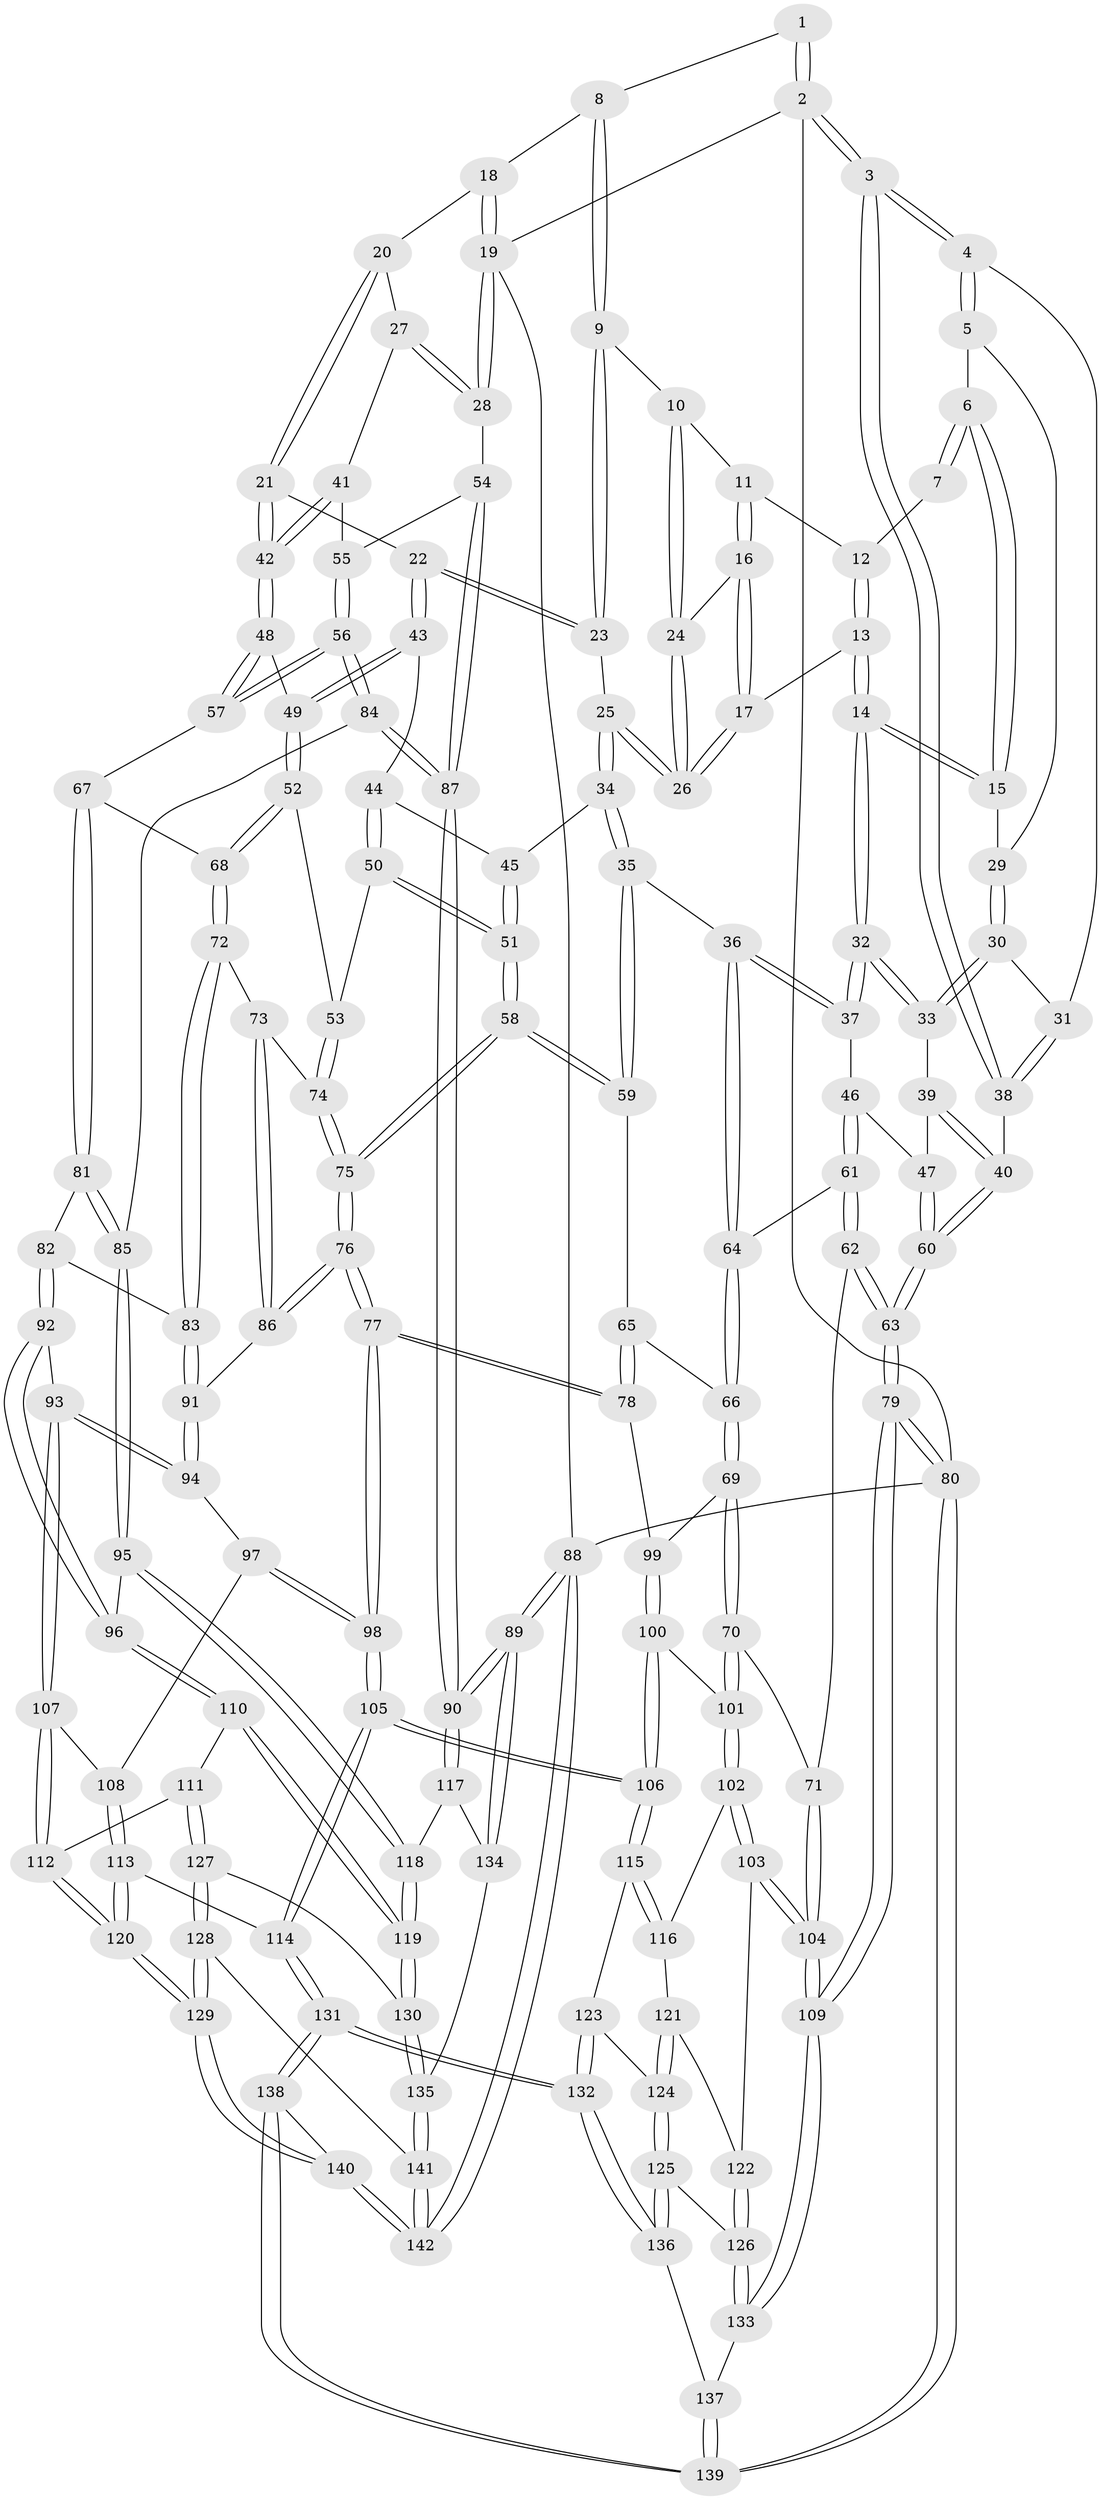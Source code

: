 // coarse degree distribution, {3: 0.12941176470588237, 6: 0.09411764705882353, 5: 0.29411764705882354, 4: 0.4823529411764706}
// Generated by graph-tools (version 1.1) at 2025/52/02/27/25 19:52:38]
// undirected, 142 vertices, 352 edges
graph export_dot {
graph [start="1"]
  node [color=gray90,style=filled];
  1 [pos="+0.33826728633681763+0"];
  2 [pos="+0+0"];
  3 [pos="+0+0"];
  4 [pos="+0+0"];
  5 [pos="+0+0"];
  6 [pos="+0.23307850048828194+0.0756033949801099"];
  7 [pos="+0.3229915180525276+0"];
  8 [pos="+0.7091229892656953+0"];
  9 [pos="+0.5408401341115345+0.076601510009736"];
  10 [pos="+0.5135452048749736+0.0898804154077678"];
  11 [pos="+0.327547284372563+0"];
  12 [pos="+0.3270150933296352+0"];
  13 [pos="+0.33860896380366134+0.18815171478584358"];
  14 [pos="+0.29270785643732933+0.22687454176618949"];
  15 [pos="+0.22583855408341305+0.12328051345655938"];
  16 [pos="+0.40769256783392016+0.12048571953726768"];
  17 [pos="+0.3545112082949019+0.1789984172995632"];
  18 [pos="+0.7546066546165003+0"];
  19 [pos="+1+0"];
  20 [pos="+0.7787057144851156+0"];
  21 [pos="+0.6634751707080472+0.25413212281009334"];
  22 [pos="+0.6627886533876914+0.2543174498214567"];
  23 [pos="+0.624707626597052+0.2413634644754403"];
  24 [pos="+0.46845683315385467+0.13581885366429047"];
  25 [pos="+0.49287779153453026+0.24766988283421967"];
  26 [pos="+0.48284151218130494+0.2234512886965072"];
  27 [pos="+0.9314662068711562+0.20285846654243872"];
  28 [pos="+1+0.18948318704967454"];
  29 [pos="+0.14289744175937188+0.1577596702808221"];
  30 [pos="+0.10614842234109094+0.2354013202636006"];
  31 [pos="+0.08548666785285547+0.22415172928632943"];
  32 [pos="+0.29194401866647157+0.26296019334041554"];
  33 [pos="+0.11491357577489822+0.26897137409986943"];
  34 [pos="+0.420260391390557+0.33547320697223615"];
  35 [pos="+0.3733683763564149+0.3701400385071689"];
  36 [pos="+0.367331726180398+0.3682083830534242"];
  37 [pos="+0.2991061044297458+0.27730738426110396"];
  38 [pos="+0+0.22632329612433344"];
  39 [pos="+0.10805765334580107+0.2844307359675457"];
  40 [pos="+0+0.2665902869136195"];
  41 [pos="+0.856137824266378+0.30984566544807124"];
  42 [pos="+0.808138078864947+0.33275945494616577"];
  43 [pos="+0.63500779623734+0.316688154885617"];
  44 [pos="+0.6143875431262664+0.33669927946197464"];
  45 [pos="+0.552037275363725+0.362184227627111"];
  46 [pos="+0.10737530653884664+0.39911238013105294"];
  47 [pos="+0.09999723222594077+0.3903082549873042"];
  48 [pos="+0.799532421100317+0.3891026638493468"];
  49 [pos="+0.6654079454573788+0.4612941360647138"];
  50 [pos="+0.566636887173346+0.4791560792589458"];
  51 [pos="+0.5365674679120643+0.4875817689980427"];
  52 [pos="+0.6528190227117102+0.481804950522907"];
  53 [pos="+0.6473046732942699+0.48278198107613146"];
  54 [pos="+1+0.34981775068877435"];
  55 [pos="+0.9083801515477955+0.351111114192983"];
  56 [pos="+1+0.5828357160838336"];
  57 [pos="+0.8301416926390103+0.49195041006514567"];
  58 [pos="+0.4992489091389446+0.5060802527135022"];
  59 [pos="+0.37537829140288265+0.37370465226594196"];
  60 [pos="+0+0.3769732957117007"];
  61 [pos="+0.11686095164147772+0.4164872447366057"];
  62 [pos="+0.05614865478768978+0.614192773448258"];
  63 [pos="+0+0.7209425958007113"];
  64 [pos="+0.24032289418318908+0.447962052706436"];
  65 [pos="+0.33803227601600355+0.5443526848395356"];
  66 [pos="+0.23831760410281214+0.5960530972881106"];
  67 [pos="+0.7936570157021798+0.5295470517856622"];
  68 [pos="+0.6954586181092105+0.5271443238163647"];
  69 [pos="+0.23757045193061602+0.5977643036947317"];
  70 [pos="+0.1722113929020448+0.6278059422150591"];
  71 [pos="+0.15907184906271168+0.6278975368554702"];
  72 [pos="+0.6834102090845684+0.5947801006152987"];
  73 [pos="+0.6390162881433452+0.5861218533325053"];
  74 [pos="+0.6284639877980289+0.5591800134900897"];
  75 [pos="+0.48986551887093327+0.5965875313964568"];
  76 [pos="+0.48533499985627937+0.6214455270254412"];
  77 [pos="+0.4844408099171486+0.6232590237013571"];
  78 [pos="+0.4728349710033999+0.6214450858520448"];
  79 [pos="+0+1"];
  80 [pos="+0+1"];
  81 [pos="+0.7895887322809754+0.5674730070457903"];
  82 [pos="+0.7391814653810879+0.6217623012323437"];
  83 [pos="+0.687287174251426+0.605282404841506"];
  84 [pos="+1+0.5840029500100379"];
  85 [pos="+0.8683931722530499+0.692256583499796"];
  86 [pos="+0.5797827721720618+0.6141534078107201"];
  87 [pos="+1+0.5941982889503196"];
  88 [pos="+1+1"];
  89 [pos="+1+1"];
  90 [pos="+1+0.8279716181284109"];
  91 [pos="+0.6651126871606221+0.6421369772519386"];
  92 [pos="+0.769964536683326+0.713770211919984"];
  93 [pos="+0.7180354956097195+0.7282886350108931"];
  94 [pos="+0.6644511214493423+0.6555438163534575"];
  95 [pos="+0.8511592007647598+0.7108071939339363"];
  96 [pos="+0.7855771387582837+0.7172805950507622"];
  97 [pos="+0.5915471329531997+0.6991422589537698"];
  98 [pos="+0.4916800265669829+0.6853205163807526"];
  99 [pos="+0.2949598869252486+0.6398654877763655"];
  100 [pos="+0.31328260802673924+0.7152561177399237"];
  101 [pos="+0.23017622063995127+0.7530556159300121"];
  102 [pos="+0.22176858762437837+0.8043034142227008"];
  103 [pos="+0.1814726205413334+0.8346631888615074"];
  104 [pos="+0.1552797245602742+0.8468903281368605"];
  105 [pos="+0.4585126119825996+0.7978097760993392"];
  106 [pos="+0.4133335886760318+0.7987534262218101"];
  107 [pos="+0.6952219121941954+0.7494006657184111"];
  108 [pos="+0.664231599384003+0.7487545035670081"];
  109 [pos="+0+1"];
  110 [pos="+0.7694643556085258+0.840354594359156"];
  111 [pos="+0.7217573168452383+0.8570395089307086"];
  112 [pos="+0.6974609517163409+0.8060940314012799"];
  113 [pos="+0.5278867121814466+0.8634693554739283"];
  114 [pos="+0.4603920995135824+0.8006658128540661"];
  115 [pos="+0.38178680044321933+0.8135619004017075"];
  116 [pos="+0.3175159648419488+0.8231751784427425"];
  117 [pos="+0.9458171064585408+0.8441397721663485"];
  118 [pos="+0.884547898323262+0.8412494364233518"];
  119 [pos="+0.8613733195021763+0.8684288555040156"];
  120 [pos="+0.5281707120942432+0.8638910354324087"];
  121 [pos="+0.28941014793404685+0.8728360265471494"];
  122 [pos="+0.262028196901143+0.8872226855406663"];
  123 [pos="+0.38015158154476764+0.8166147828442065"];
  124 [pos="+0.29724617890303867+0.912179573964164"];
  125 [pos="+0.2950707106642116+0.926951773601373"];
  126 [pos="+0.2659032811794926+0.920217104826103"];
  127 [pos="+0.7050298879262207+0.8975873325400315"];
  128 [pos="+0.6283089400963453+0.9644667634945718"];
  129 [pos="+0.5895231774184698+0.9918182951866474"];
  130 [pos="+0.8469301937092458+0.9453385930652446"];
  131 [pos="+0.35733995434435845+1"];
  132 [pos="+0.3226923188811212+0.947145727984578"];
  133 [pos="+0.2091096370008006+0.9455494151130593"];
  134 [pos="+0.9365886257598156+0.953606275694577"];
  135 [pos="+0.8495801139545905+0.9595247390225563"];
  136 [pos="+0.3040858978739941+0.9361445567433043"];
  137 [pos="+0.2692224602257325+0.9607609538123643"];
  138 [pos="+0.3806955073387475+1"];
  139 [pos="+0.3537018617310369+1"];
  140 [pos="+0.5719133645704587+1"];
  141 [pos="+0.8491342668124733+0.9614755492098992"];
  142 [pos="+0.8175165975857154+1"];
  1 -- 2;
  1 -- 2;
  1 -- 8;
  2 -- 3;
  2 -- 3;
  2 -- 19;
  2 -- 80;
  3 -- 4;
  3 -- 4;
  3 -- 38;
  3 -- 38;
  4 -- 5;
  4 -- 5;
  4 -- 31;
  5 -- 6;
  5 -- 29;
  6 -- 7;
  6 -- 7;
  6 -- 15;
  6 -- 15;
  7 -- 12;
  8 -- 9;
  8 -- 9;
  8 -- 18;
  9 -- 10;
  9 -- 23;
  9 -- 23;
  10 -- 11;
  10 -- 24;
  10 -- 24;
  11 -- 12;
  11 -- 16;
  11 -- 16;
  12 -- 13;
  12 -- 13;
  13 -- 14;
  13 -- 14;
  13 -- 17;
  14 -- 15;
  14 -- 15;
  14 -- 32;
  14 -- 32;
  15 -- 29;
  16 -- 17;
  16 -- 17;
  16 -- 24;
  17 -- 26;
  17 -- 26;
  18 -- 19;
  18 -- 19;
  18 -- 20;
  19 -- 28;
  19 -- 28;
  19 -- 88;
  20 -- 21;
  20 -- 21;
  20 -- 27;
  21 -- 22;
  21 -- 42;
  21 -- 42;
  22 -- 23;
  22 -- 23;
  22 -- 43;
  22 -- 43;
  23 -- 25;
  24 -- 26;
  24 -- 26;
  25 -- 26;
  25 -- 26;
  25 -- 34;
  25 -- 34;
  27 -- 28;
  27 -- 28;
  27 -- 41;
  28 -- 54;
  29 -- 30;
  29 -- 30;
  30 -- 31;
  30 -- 33;
  30 -- 33;
  31 -- 38;
  31 -- 38;
  32 -- 33;
  32 -- 33;
  32 -- 37;
  32 -- 37;
  33 -- 39;
  34 -- 35;
  34 -- 35;
  34 -- 45;
  35 -- 36;
  35 -- 59;
  35 -- 59;
  36 -- 37;
  36 -- 37;
  36 -- 64;
  36 -- 64;
  37 -- 46;
  38 -- 40;
  39 -- 40;
  39 -- 40;
  39 -- 47;
  40 -- 60;
  40 -- 60;
  41 -- 42;
  41 -- 42;
  41 -- 55;
  42 -- 48;
  42 -- 48;
  43 -- 44;
  43 -- 49;
  43 -- 49;
  44 -- 45;
  44 -- 50;
  44 -- 50;
  45 -- 51;
  45 -- 51;
  46 -- 47;
  46 -- 61;
  46 -- 61;
  47 -- 60;
  47 -- 60;
  48 -- 49;
  48 -- 57;
  48 -- 57;
  49 -- 52;
  49 -- 52;
  50 -- 51;
  50 -- 51;
  50 -- 53;
  51 -- 58;
  51 -- 58;
  52 -- 53;
  52 -- 68;
  52 -- 68;
  53 -- 74;
  53 -- 74;
  54 -- 55;
  54 -- 87;
  54 -- 87;
  55 -- 56;
  55 -- 56;
  56 -- 57;
  56 -- 57;
  56 -- 84;
  56 -- 84;
  57 -- 67;
  58 -- 59;
  58 -- 59;
  58 -- 75;
  58 -- 75;
  59 -- 65;
  60 -- 63;
  60 -- 63;
  61 -- 62;
  61 -- 62;
  61 -- 64;
  62 -- 63;
  62 -- 63;
  62 -- 71;
  63 -- 79;
  63 -- 79;
  64 -- 66;
  64 -- 66;
  65 -- 66;
  65 -- 78;
  65 -- 78;
  66 -- 69;
  66 -- 69;
  67 -- 68;
  67 -- 81;
  67 -- 81;
  68 -- 72;
  68 -- 72;
  69 -- 70;
  69 -- 70;
  69 -- 99;
  70 -- 71;
  70 -- 101;
  70 -- 101;
  71 -- 104;
  71 -- 104;
  72 -- 73;
  72 -- 83;
  72 -- 83;
  73 -- 74;
  73 -- 86;
  73 -- 86;
  74 -- 75;
  74 -- 75;
  75 -- 76;
  75 -- 76;
  76 -- 77;
  76 -- 77;
  76 -- 86;
  76 -- 86;
  77 -- 78;
  77 -- 78;
  77 -- 98;
  77 -- 98;
  78 -- 99;
  79 -- 80;
  79 -- 80;
  79 -- 109;
  79 -- 109;
  80 -- 139;
  80 -- 139;
  80 -- 88;
  81 -- 82;
  81 -- 85;
  81 -- 85;
  82 -- 83;
  82 -- 92;
  82 -- 92;
  83 -- 91;
  83 -- 91;
  84 -- 85;
  84 -- 87;
  84 -- 87;
  85 -- 95;
  85 -- 95;
  86 -- 91;
  87 -- 90;
  87 -- 90;
  88 -- 89;
  88 -- 89;
  88 -- 142;
  88 -- 142;
  89 -- 90;
  89 -- 90;
  89 -- 134;
  89 -- 134;
  90 -- 117;
  90 -- 117;
  91 -- 94;
  91 -- 94;
  92 -- 93;
  92 -- 96;
  92 -- 96;
  93 -- 94;
  93 -- 94;
  93 -- 107;
  93 -- 107;
  94 -- 97;
  95 -- 96;
  95 -- 118;
  95 -- 118;
  96 -- 110;
  96 -- 110;
  97 -- 98;
  97 -- 98;
  97 -- 108;
  98 -- 105;
  98 -- 105;
  99 -- 100;
  99 -- 100;
  100 -- 101;
  100 -- 106;
  100 -- 106;
  101 -- 102;
  101 -- 102;
  102 -- 103;
  102 -- 103;
  102 -- 116;
  103 -- 104;
  103 -- 104;
  103 -- 122;
  104 -- 109;
  104 -- 109;
  105 -- 106;
  105 -- 106;
  105 -- 114;
  105 -- 114;
  106 -- 115;
  106 -- 115;
  107 -- 108;
  107 -- 112;
  107 -- 112;
  108 -- 113;
  108 -- 113;
  109 -- 133;
  109 -- 133;
  110 -- 111;
  110 -- 119;
  110 -- 119;
  111 -- 112;
  111 -- 127;
  111 -- 127;
  112 -- 120;
  112 -- 120;
  113 -- 114;
  113 -- 120;
  113 -- 120;
  114 -- 131;
  114 -- 131;
  115 -- 116;
  115 -- 116;
  115 -- 123;
  116 -- 121;
  117 -- 118;
  117 -- 134;
  118 -- 119;
  118 -- 119;
  119 -- 130;
  119 -- 130;
  120 -- 129;
  120 -- 129;
  121 -- 122;
  121 -- 124;
  121 -- 124;
  122 -- 126;
  122 -- 126;
  123 -- 124;
  123 -- 132;
  123 -- 132;
  124 -- 125;
  124 -- 125;
  125 -- 126;
  125 -- 136;
  125 -- 136;
  126 -- 133;
  126 -- 133;
  127 -- 128;
  127 -- 128;
  127 -- 130;
  128 -- 129;
  128 -- 129;
  128 -- 141;
  129 -- 140;
  129 -- 140;
  130 -- 135;
  130 -- 135;
  131 -- 132;
  131 -- 132;
  131 -- 138;
  131 -- 138;
  132 -- 136;
  132 -- 136;
  133 -- 137;
  134 -- 135;
  135 -- 141;
  135 -- 141;
  136 -- 137;
  137 -- 139;
  137 -- 139;
  138 -- 139;
  138 -- 139;
  138 -- 140;
  140 -- 142;
  140 -- 142;
  141 -- 142;
  141 -- 142;
}
